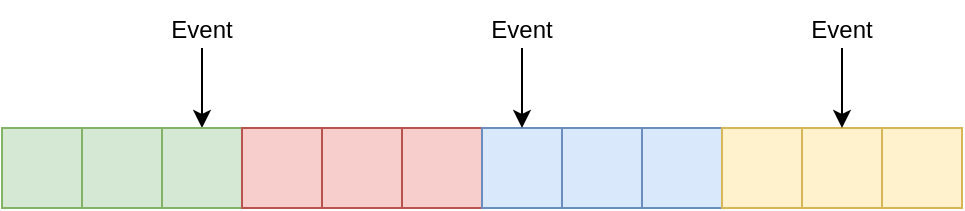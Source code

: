 <mxfile version="20.2.7" type="device"><diagram id="_c5r-XgLduMoGvE7filr" name="Page-1"><mxGraphModel dx="741" dy="442" grid="1" gridSize="10" guides="1" tooltips="1" connect="1" arrows="1" fold="1" page="1" pageScale="1" pageWidth="827" pageHeight="1169" math="0" shadow="0"><root><mxCell id="0"/><mxCell id="1" parent="0"/><mxCell id="FnRsKXzS3IN9Lh8VN5kb-3" value="" style="whiteSpace=wrap;html=1;aspect=fixed;fillColor=#d5e8d4;strokeColor=#82b366;" parent="1" vertex="1"><mxGeometry x="200" y="240" width="40" height="40" as="geometry"/></mxCell><mxCell id="FnRsKXzS3IN9Lh8VN5kb-4" value="" style="whiteSpace=wrap;html=1;aspect=fixed;fillColor=#d5e8d4;strokeColor=#82b366;" parent="1" vertex="1"><mxGeometry x="240" y="240" width="40" height="40" as="geometry"/></mxCell><mxCell id="FnRsKXzS3IN9Lh8VN5kb-5" value="" style="whiteSpace=wrap;html=1;aspect=fixed;fillColor=#d5e8d4;strokeColor=#82b366;" parent="1" vertex="1"><mxGeometry x="280" y="240" width="40" height="40" as="geometry"/></mxCell><mxCell id="FnRsKXzS3IN9Lh8VN5kb-6" value="" style="whiteSpace=wrap;html=1;aspect=fixed;" parent="1" vertex="1"><mxGeometry x="320" y="240" width="40" height="40" as="geometry"/></mxCell><mxCell id="FnRsKXzS3IN9Lh8VN5kb-7" value="" style="whiteSpace=wrap;html=1;aspect=fixed;fillColor=#f8cecc;strokeColor=#b85450;" parent="1" vertex="1"><mxGeometry x="360" y="240" width="40" height="40" as="geometry"/></mxCell><mxCell id="FnRsKXzS3IN9Lh8VN5kb-8" value="" style="whiteSpace=wrap;html=1;aspect=fixed;fillColor=#f8cecc;strokeColor=#b85450;" parent="1" vertex="1"><mxGeometry x="400" y="240" width="40" height="40" as="geometry"/></mxCell><mxCell id="FnRsKXzS3IN9Lh8VN5kb-9" value="" style="whiteSpace=wrap;html=1;aspect=fixed;fillColor=#dae8fc;strokeColor=#6c8ebf;" parent="1" vertex="1"><mxGeometry x="440" y="240" width="40" height="40" as="geometry"/></mxCell><mxCell id="FnRsKXzS3IN9Lh8VN5kb-10" value="" style="whiteSpace=wrap;html=1;aspect=fixed;fillColor=#dae8fc;strokeColor=#6c8ebf;" parent="1" vertex="1"><mxGeometry x="480" y="240" width="40" height="40" as="geometry"/></mxCell><mxCell id="FnRsKXzS3IN9Lh8VN5kb-11" value="" style="whiteSpace=wrap;html=1;aspect=fixed;fillColor=#dae8fc;strokeColor=#6c8ebf;" parent="1" vertex="1"><mxGeometry x="520" y="240" width="40" height="40" as="geometry"/></mxCell><mxCell id="FnRsKXzS3IN9Lh8VN5kb-12" value="" style="whiteSpace=wrap;html=1;aspect=fixed;fillColor=#fff2cc;strokeColor=#d6b656;" parent="1" vertex="1"><mxGeometry x="560" y="240" width="40" height="40" as="geometry"/></mxCell><mxCell id="FnRsKXzS3IN9Lh8VN5kb-13" value="" style="whiteSpace=wrap;html=1;aspect=fixed;fillColor=#fff2cc;strokeColor=#d6b656;" parent="1" vertex="1"><mxGeometry x="600" y="240" width="40" height="40" as="geometry"/></mxCell><mxCell id="FnRsKXzS3IN9Lh8VN5kb-17" value="" style="endArrow=classic;html=1;rounded=0;entryX=0.5;entryY=0;entryDx=0;entryDy=0;" parent="1" target="FnRsKXzS3IN9Lh8VN5kb-5" edge="1"><mxGeometry width="50" height="50" relative="1" as="geometry"><mxPoint x="300" y="200" as="sourcePoint"/><mxPoint x="500" y="350" as="targetPoint"/></mxGeometry></mxCell><mxCell id="FnRsKXzS3IN9Lh8VN5kb-18" value="Event" style="text;html=1;strokeColor=none;fillColor=none;align=center;verticalAlign=middle;whiteSpace=wrap;rounded=0;" parent="1" vertex="1"><mxGeometry x="270" y="176" width="60" height="30" as="geometry"/></mxCell><mxCell id="FnRsKXzS3IN9Lh8VN5kb-19" value="" style="endArrow=classic;html=1;rounded=0;entryX=0.5;entryY=0;entryDx=0;entryDy=0;" parent="1" edge="1"><mxGeometry width="50" height="50" relative="1" as="geometry"><mxPoint x="460" y="200.0" as="sourcePoint"/><mxPoint x="460" y="240.0" as="targetPoint"/></mxGeometry></mxCell><mxCell id="FnRsKXzS3IN9Lh8VN5kb-24" value="Event" style="text;html=1;strokeColor=none;fillColor=none;align=center;verticalAlign=middle;whiteSpace=wrap;rounded=0;" parent="1" vertex="1"><mxGeometry x="430" y="176" width="60" height="30" as="geometry"/></mxCell><mxCell id="lecuRcpGnReghi-Dbt1F-1" value="" style="whiteSpace=wrap;html=1;aspect=fixed;fillColor=#d5e8d4;strokeColor=#82b366;" vertex="1" parent="1"><mxGeometry x="240" y="240" width="40" height="40" as="geometry"/></mxCell><mxCell id="lecuRcpGnReghi-Dbt1F-2" value="" style="whiteSpace=wrap;html=1;aspect=fixed;fillColor=#d5e8d4;strokeColor=#82b366;" vertex="1" parent="1"><mxGeometry x="280" y="240" width="40" height="40" as="geometry"/></mxCell><mxCell id="lecuRcpGnReghi-Dbt1F-3" value="" style="whiteSpace=wrap;html=1;aspect=fixed;fillColor=#f8cecc;strokeColor=#b85450;" vertex="1" parent="1"><mxGeometry x="320" y="240" width="40" height="40" as="geometry"/></mxCell><mxCell id="lecuRcpGnReghi-Dbt1F-4" value="" style="whiteSpace=wrap;html=1;aspect=fixed;fillColor=#fff2cc;strokeColor=#d6b656;" vertex="1" parent="1"><mxGeometry x="640" y="240" width="40" height="40" as="geometry"/></mxCell><mxCell id="lecuRcpGnReghi-Dbt1F-7" value="" style="endArrow=classic;html=1;rounded=0;entryX=0.5;entryY=0;entryDx=0;entryDy=0;" edge="1" parent="1"><mxGeometry width="50" height="50" relative="1" as="geometry"><mxPoint x="620" y="200.0" as="sourcePoint"/><mxPoint x="620" y="240.0" as="targetPoint"/></mxGeometry></mxCell><mxCell id="lecuRcpGnReghi-Dbt1F-8" value="Event" style="text;html=1;strokeColor=none;fillColor=none;align=center;verticalAlign=middle;whiteSpace=wrap;rounded=0;" vertex="1" parent="1"><mxGeometry x="590" y="176" width="60" height="30" as="geometry"/></mxCell></root></mxGraphModel></diagram></mxfile>